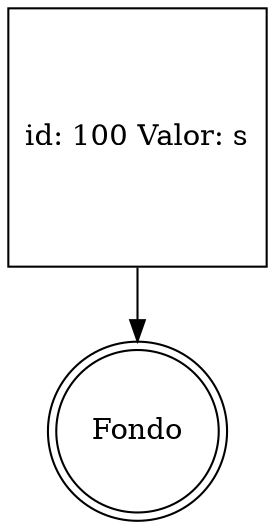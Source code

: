 digraph G {
0[shape=square,label="id: 100 Valor: s"];
1[shape=doublecircle,label="Fondo"];
0->1;
}